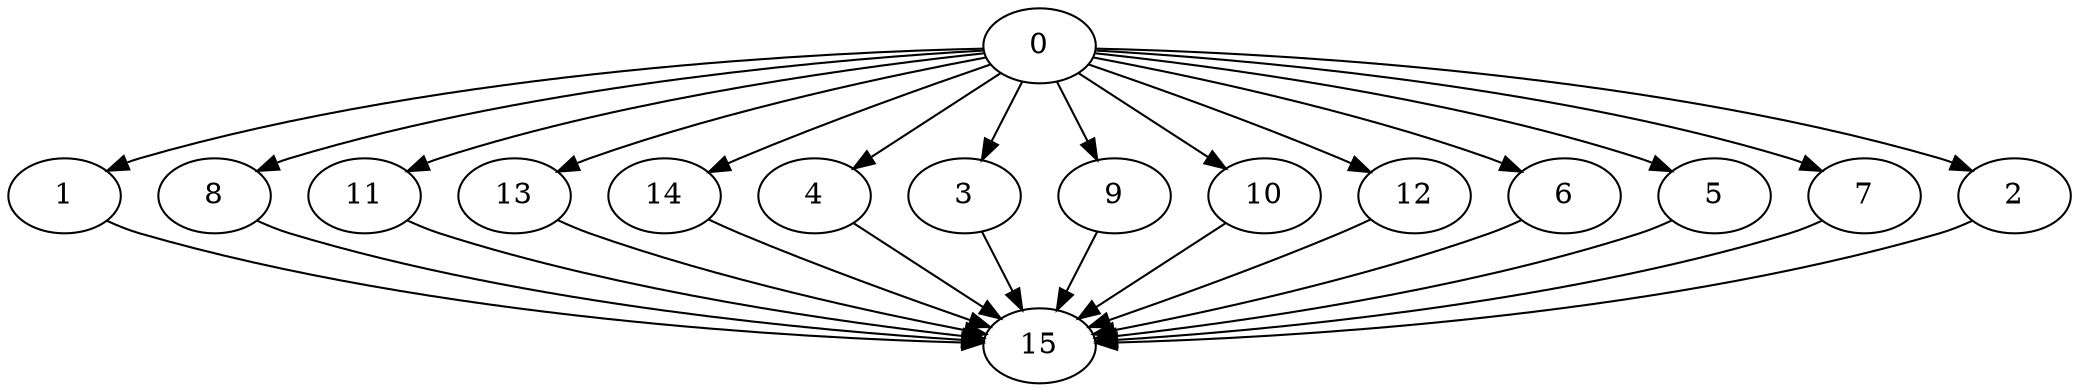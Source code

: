 digraph "Fork_Join_Nodes_16_CCR_0.99_WeightType_Random#3" {
	graph ["Duplicate states"=0,
		GraphType=F_J,
		"Max states in OPEN"=0,
		Modes="120000ms; topo-ordered tasks, ; Pruning: task equivalence, fixed order ready list, ; F-value: ; Optimisation: best schedule length (\
SL) optimisation on equal, ",
		NumberOfTasks=16,
		"Pruned using list schedule length"=99353864,
		"States removed from OPEN"=0,
		TargetSystem="Homogeneous-4",
		"Time to schedule (ms)"=80988,
		"Total idle time"=47,
		"Total schedule length"=55,
		"Total sequential time"=150,
		"Total states created"=325003359
	];
	0	["Finish time"=13,
		Processor=0,
		"Start time"=0,
		Weight=13];
	1	["Finish time"=26,
		Processor=0,
		"Start time"=13,
		Weight=13];
	0 -> 1	[Weight=4];
	8	["Finish time"=25,
		Processor=1,
		"Start time"=15,
		Weight=10];
	0 -> 8	[Weight=2];
	11	["Finish time"=28,
		Processor=2,
		"Start time"=15,
		Weight=13];
	0 -> 11	[Weight=2];
	13	["Finish time"=41,
		Processor=0,
		"Start time"=26,
		Weight=15];
	0 -> 13	[Weight=2];
	14	["Finish time"=49,
		Processor=3,
		"Start time"=39,
		Weight=10];
	0 -> 14	[Weight=10];
	4	["Finish time"=32,
		Processor=3,
		"Start time"=19,
		Weight=13];
	0 -> 4	[Weight=5];
	3	["Finish time"=39,
		Processor=3,
		"Start time"=32,
		Weight=7];
	0 -> 3	[Weight=9];
	9	["Finish time"=48,
		Processor=2,
		"Start time"=35,
		Weight=13];
	0 -> 9	[Weight=6];
	10	["Finish time"=35,
		Processor=2,
		"Start time"=28,
		Weight=7];
	0 -> 10	[Weight=3];
	12	["Finish time"=36,
		Processor=1,
		"Start time"=25,
		Weight=11];
	0 -> 12	[Weight=7];
	6	["Finish time"=46,
		Processor=1,
		"Start time"=39,
		Weight=7];
	0 -> 6	[Weight=3];
	5	["Finish time"=39,
		Processor=1,
		"Start time"=36,
		Weight=3];
	0 -> 5	[Weight=6];
	7	["Finish time"=48,
		Processor=0,
		"Start time"=41,
		Weight=7];
	0 -> 7	[Weight=7];
	2	["Finish time"=19,
		Processor=3,
		"Start time"=16,
		Weight=3];
	0 -> 2	[Weight=3];
	15	["Finish time"=55,
		Processor=3,
		"Start time"=50,
		Weight=5];
	1 -> 15	[Weight=7];
	8 -> 15	[Weight=10];
	11 -> 15	[Weight=6];
	13 -> 15	[Weight=4];
	14 -> 15	[Weight=9];
	4 -> 15	[Weight=5];
	3 -> 15	[Weight=10];
	9 -> 15	[Weight=2];
	10 -> 15	[Weight=8];
	12 -> 15	[Weight=4];
	6 -> 15	[Weight=4];
	5 -> 15	[Weight=6];
	7 -> 15	[Weight=2];
	2 -> 15	[Weight=3];
}
